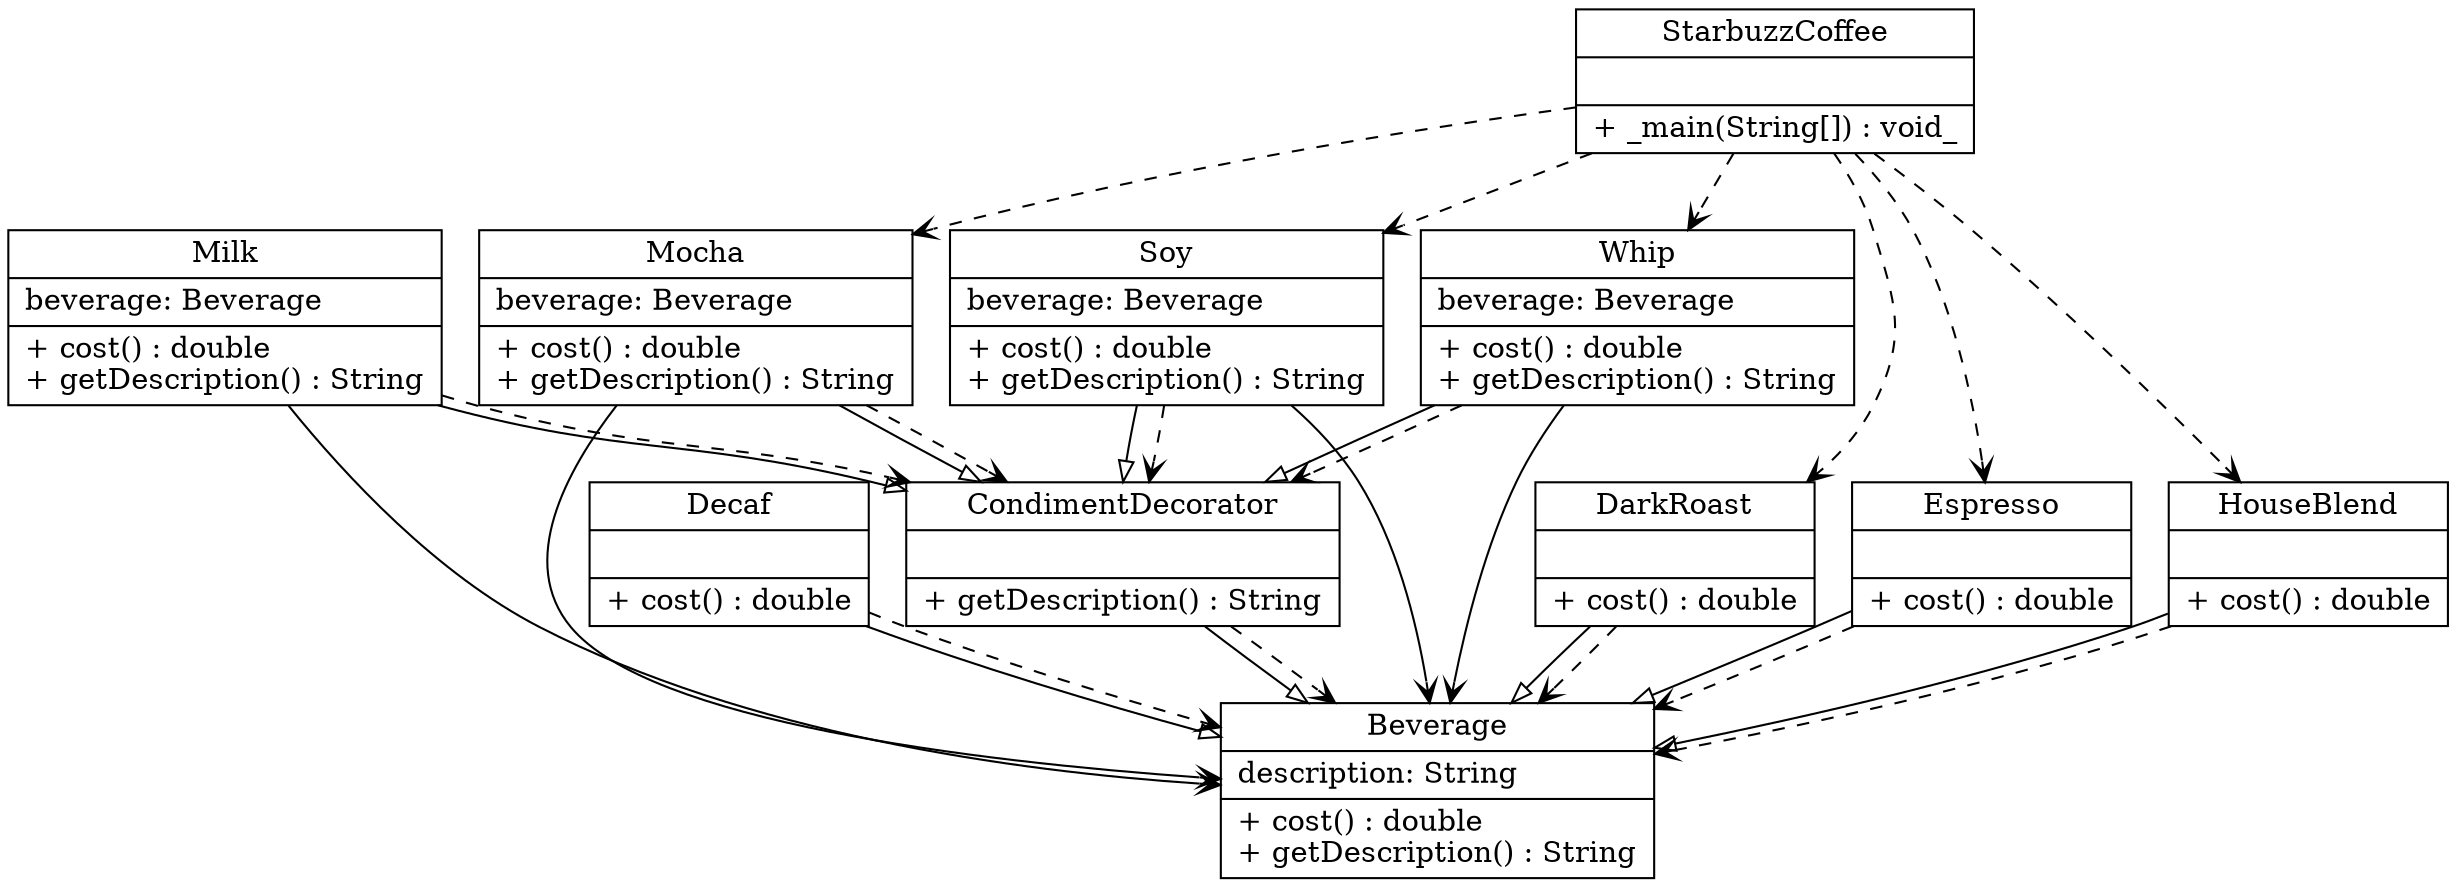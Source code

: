 digraph G{
	node [shape = "record"]
Beverage [
	label = "{Beverage|
	 description: String\l
	|
	+ cost() : double\l
	+ getDescription() : String\l
	}"
	]
CondimentDecorator [
	label = "{CondimentDecorator|
	|
	+ getDescription() : String\l
	}"
	]
DarkRoast [
	label = "{DarkRoast|
	|
	+ cost() : double\l
	}"
	]
Decaf [
	label = "{Decaf|
	|
	+ cost() : double\l
	}"
	]
Espresso [
	label = "{Espresso|
	|
	+ cost() : double\l
	}"
	]
HouseBlend [
	label = "{HouseBlend|
	|
	+ cost() : double\l
	}"
	]
Milk [
	label = "{Milk|
	 beverage: Beverage\l
	|
	+ cost() : double\l
	+ getDescription() : String\l
	}"
	]
Mocha [
	label = "{Mocha|
	 beverage: Beverage\l
	|
	+ cost() : double\l
	+ getDescription() : String\l
	}"
	]
Soy [
	label = "{Soy|
	 beverage: Beverage\l
	|
	+ cost() : double\l
	+ getDescription() : String\l
	}"
	]
StarbuzzCoffee [
	label = "{StarbuzzCoffee|
	|
	+ _main(String[]) : void_\l
	}"
	]
Whip [
	label = "{Whip|
	 beverage: Beverage\l
	|
	+ cost() : double\l
	+ getDescription() : String\l
	}"
	]
	edge [style = "solid"] [arrowhead = "empty"]
	CondimentDecorator->Beverage
	edge [style = "dashed"] [arrowhead = "open"]
	CondimentDecorator->Beverage
	edge [style = "dashed"] [arrowhead = "open"]
	StarbuzzCoffee->Whip
	edge [style = "dashed"] [arrowhead = "open"]
	StarbuzzCoffee->Soy
	edge [style = "dashed"] [arrowhead = "open"]
	StarbuzzCoffee->Espresso
	edge [style = "dashed"] [arrowhead = "open"]
	StarbuzzCoffee->Mocha
	edge [style = "solid"] [arrowhead = "empty"]
	Whip->CondimentDecorator
	edge [style = "dashed"] [arrowhead = "open"]
	Whip->CondimentDecorator
	edge [style = "dashed"] [arrowhead = "open"]
	StarbuzzCoffee->HouseBlend
	edge [style = "solid"] [arrowhead = "empty"]
	Espresso->Beverage
	edge [style = "dashed"] [arrowhead = "open"]
	Espresso->Beverage
	edge [style = "dashed"] [arrowhead = "open"]
	StarbuzzCoffee->DarkRoast
	edge [style = "solid"] [arrowhead = "empty"]
	Milk->CondimentDecorator
	edge [style = "dashed"] [arrowhead = "open"]
	Milk->CondimentDecorator
	edge [style = "solid"] [arrowhead = "open"]
	Soy->Beverage
	edge [style = "solid"] [arrowhead = "empty"]
	Mocha->CondimentDecorator
	edge [style = "dashed"] [arrowhead = "open"]
	Mocha->CondimentDecorator
	edge [style = "solid"] [arrowhead = "empty"]
	Decaf->Beverage
	edge [style = "dashed"] [arrowhead = "open"]
	Decaf->Beverage
	edge [style = "solid"] [arrowhead = "open"]
	Milk->Beverage
	edge [style = "solid"] [arrowhead = "empty"]
	Soy->CondimentDecorator
	edge [style = "dashed"] [arrowhead = "open"]
	Soy->CondimentDecorator
	edge [style = "solid"] [arrowhead = "open"]
	Mocha->Beverage
	edge [style = "solid"] [arrowhead = "open"]
	Whip->Beverage
	edge [style = "solid"] [arrowhead = "empty"]
	DarkRoast->Beverage
	edge [style = "dashed"] [arrowhead = "open"]
	DarkRoast->Beverage
	edge [style = "solid"] [arrowhead = "empty"]
	HouseBlend->Beverage
	edge [style = "dashed"] [arrowhead = "open"]
	HouseBlend->Beverage
}